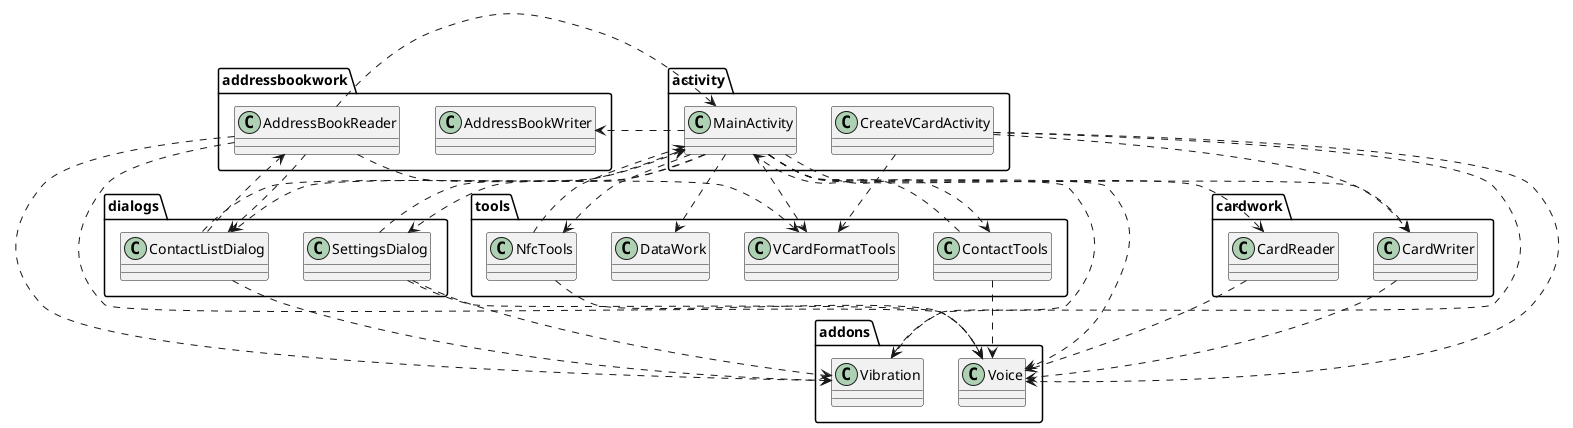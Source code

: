 @startuml
skinparam backgroundColor transparent

class activity.CreateVCardActivity
class activity.MainActivity
class addons.Vibration
class addons.Voice
class addressbookwork.AddressBookReader
class addressbookwork.AddressBookWriter
class cardwork.CardReader
class cardwork.CardWriter
class dialogs.ContactListDialog
class dialogs.SettingsDialog
class tools.ContactTools
class tools.DataWork
class tools.NfcTools
class tools.VCardFormatTools

activity.CreateVCardActivity ..> addons.Vibration
activity.CreateVCardActivity ..> addons.Voice
activity.CreateVCardActivity ..> cardwork.CardWriter
activity.CreateVCardActivity ..> tools.VCardFormatTools
activity.MainActivity ..> addons.Vibration
activity.MainActivity ..> addons.Voice
activity.MainActivity ..> addressbookwork.AddressBookWriter
activity.MainActivity ..> cardwork.CardReader
activity.MainActivity ..> cardwork.CardWriter
activity.MainActivity ..> dialogs.ContactListDialog
activity.MainActivity ..> dialogs.SettingsDialog
activity.MainActivity ..> tools.ContactTools
activity.MainActivity ..> tools.DataWork
activity.MainActivity ..> tools.NfcTools
activity.MainActivity ..> tools.VCardFormatTools
addressbookwork.AddressBookReader ..> activity.MainActivity
addressbookwork.AddressBookReader ..> addons.Vibration
addressbookwork.AddressBookReader ..> addons.Voice
addressbookwork.AddressBookReader ..> dialogs.ContactListDialog
addressbookwork.AddressBookReader ..> tools.VCardFormatTools
cardwork.CardReader ..> addons.Voice
cardwork.CardWriter ..> addons.Voice
dialogs.ContactListDialog ..> activity.MainActivity
dialogs.ContactListDialog ..> addons.Vibration
dialogs.ContactListDialog ..> addressbookwork.AddressBookReader
dialogs.SettingsDialog ..> activity.MainActivity
dialogs.SettingsDialog ..> addons.Vibration
dialogs.SettingsDialog ..> addons.Voice
tools.ContactTools ..> activity.MainActivity
tools.ContactTools ..> addons.Voice
tools.NfcTools ..> activity.MainActivity
tools.NfcTools ..> addons.Voice
@enduml
